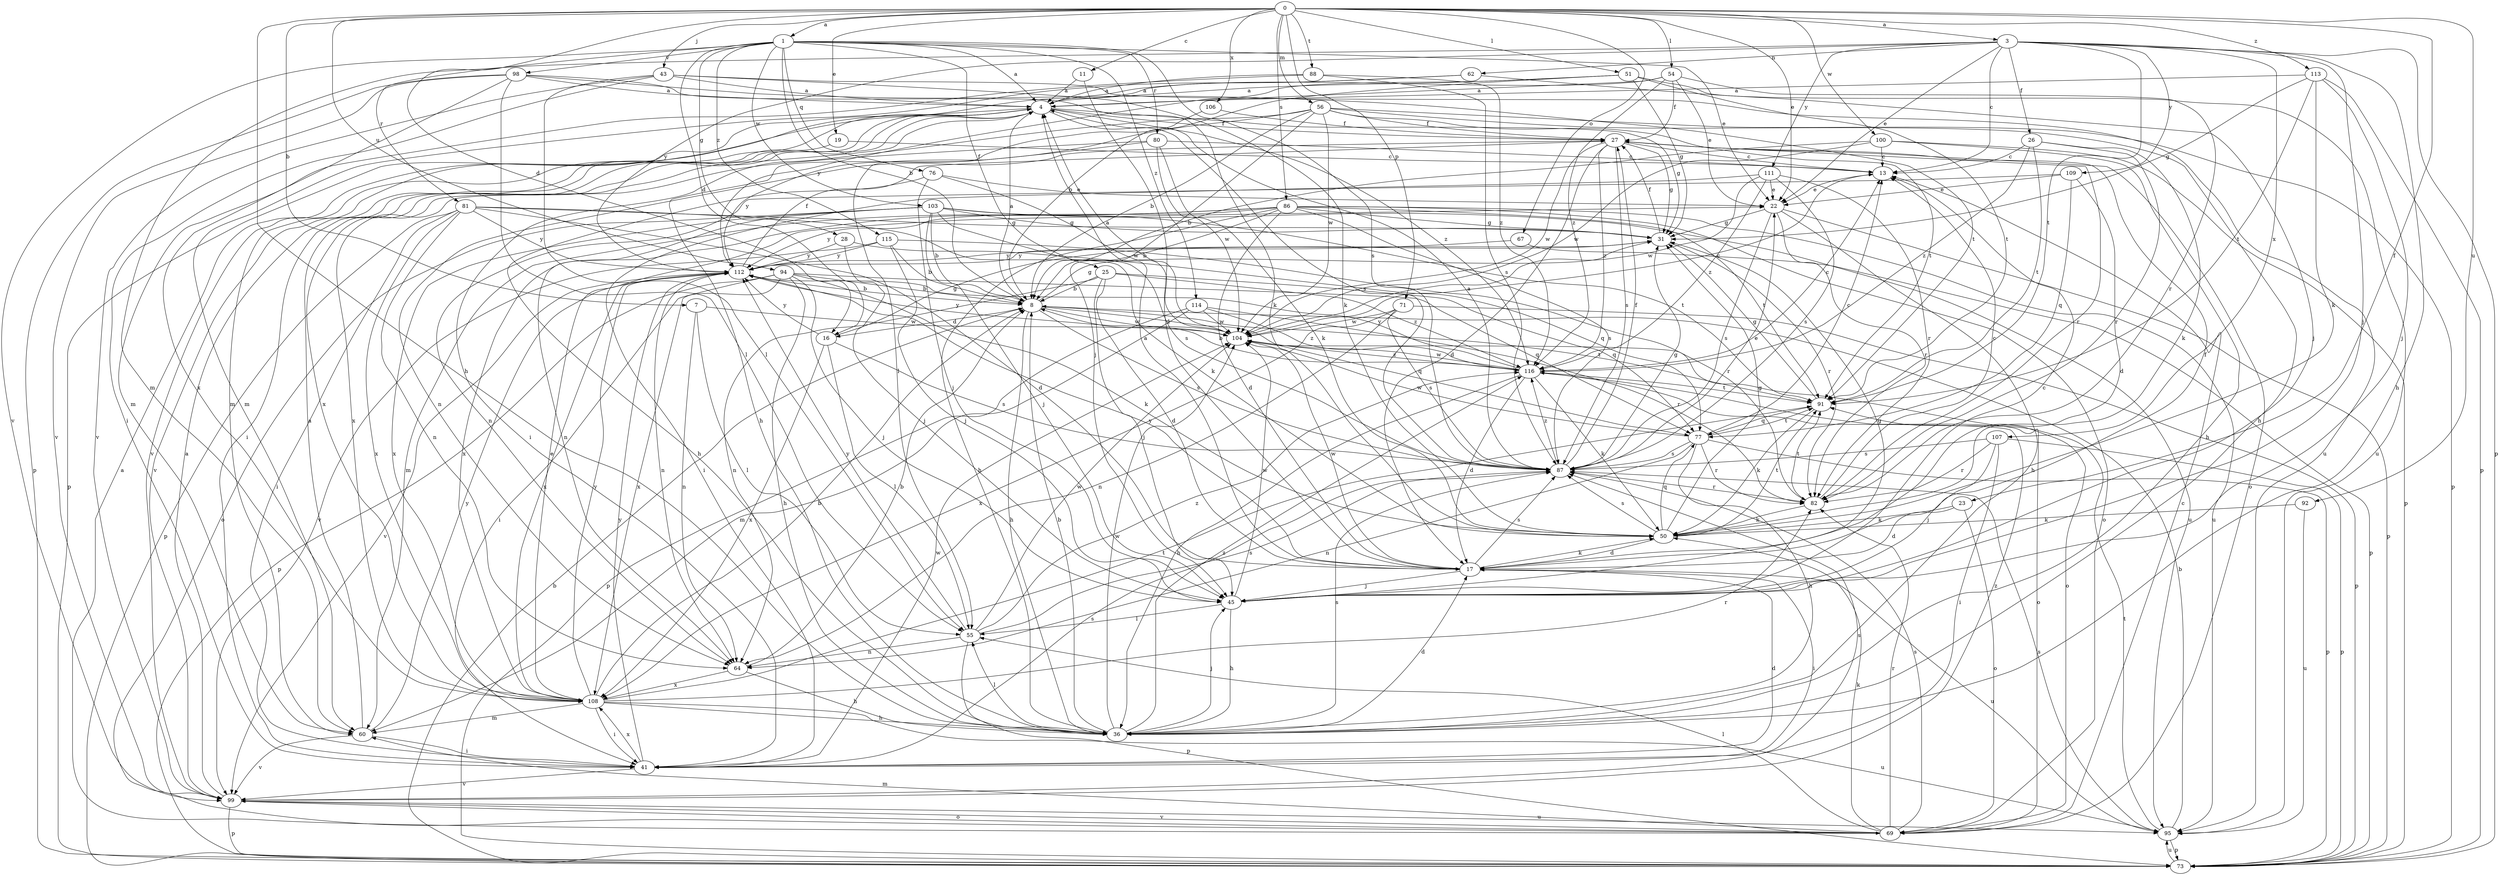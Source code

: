strict digraph  {
0;
1;
3;
4;
7;
8;
11;
13;
16;
17;
19;
22;
23;
25;
26;
27;
28;
31;
36;
41;
43;
45;
50;
51;
54;
55;
56;
60;
62;
64;
67;
69;
71;
73;
76;
77;
80;
81;
82;
86;
87;
88;
91;
92;
94;
95;
98;
99;
100;
103;
104;
106;
107;
108;
109;
111;
112;
113;
114;
115;
116;
0 -> 1  [label=a];
0 -> 3  [label=a];
0 -> 7  [label=b];
0 -> 11  [label=c];
0 -> 16  [label=d];
0 -> 19  [label=e];
0 -> 22  [label=e];
0 -> 23  [label=f];
0 -> 36  [label=h];
0 -> 43  [label=j];
0 -> 51  [label=l];
0 -> 54  [label=l];
0 -> 56  [label=m];
0 -> 67  [label=o];
0 -> 71  [label=p];
0 -> 86  [label=s];
0 -> 88  [label=t];
0 -> 92  [label=u];
0 -> 94  [label=u];
0 -> 100  [label=w];
0 -> 106  [label=x];
0 -> 113  [label=z];
1 -> 4  [label=a];
1 -> 8  [label=b];
1 -> 16  [label=d];
1 -> 22  [label=e];
1 -> 25  [label=f];
1 -> 28  [label=g];
1 -> 76  [label=q];
1 -> 80  [label=r];
1 -> 81  [label=r];
1 -> 87  [label=s];
1 -> 98  [label=v];
1 -> 99  [label=v];
1 -> 103  [label=w];
1 -> 114  [label=z];
1 -> 115  [label=z];
3 -> 13  [label=c];
3 -> 22  [label=e];
3 -> 26  [label=f];
3 -> 36  [label=h];
3 -> 45  [label=j];
3 -> 60  [label=m];
3 -> 62  [label=n];
3 -> 73  [label=p];
3 -> 91  [label=t];
3 -> 107  [label=x];
3 -> 109  [label=y];
3 -> 111  [label=y];
3 -> 112  [label=y];
4 -> 27  [label=f];
4 -> 31  [label=g];
4 -> 41  [label=i];
4 -> 73  [label=p];
4 -> 87  [label=s];
4 -> 99  [label=v];
4 -> 108  [label=x];
4 -> 116  [label=z];
7 -> 55  [label=l];
7 -> 64  [label=n];
7 -> 104  [label=w];
8 -> 4  [label=a];
8 -> 16  [label=d];
8 -> 31  [label=g];
8 -> 36  [label=h];
8 -> 77  [label=q];
8 -> 87  [label=s];
8 -> 91  [label=t];
8 -> 104  [label=w];
11 -> 4  [label=a];
11 -> 17  [label=d];
13 -> 22  [label=e];
16 -> 31  [label=g];
16 -> 55  [label=l];
16 -> 87  [label=s];
16 -> 108  [label=x];
16 -> 112  [label=y];
17 -> 4  [label=a];
17 -> 27  [label=f];
17 -> 41  [label=i];
17 -> 45  [label=j];
17 -> 50  [label=k];
17 -> 87  [label=s];
17 -> 95  [label=u];
17 -> 104  [label=w];
17 -> 112  [label=y];
19 -> 13  [label=c];
19 -> 99  [label=v];
22 -> 31  [label=g];
22 -> 36  [label=h];
22 -> 73  [label=p];
22 -> 82  [label=r];
22 -> 87  [label=s];
23 -> 17  [label=d];
23 -> 50  [label=k];
23 -> 69  [label=o];
25 -> 8  [label=b];
25 -> 17  [label=d];
25 -> 45  [label=j];
25 -> 64  [label=n];
25 -> 77  [label=q];
25 -> 116  [label=z];
26 -> 13  [label=c];
26 -> 50  [label=k];
26 -> 82  [label=r];
26 -> 91  [label=t];
26 -> 116  [label=z];
27 -> 13  [label=c];
27 -> 17  [label=d];
27 -> 31  [label=g];
27 -> 64  [label=n];
27 -> 69  [label=o];
27 -> 82  [label=r];
27 -> 87  [label=s];
27 -> 104  [label=w];
27 -> 116  [label=z];
28 -> 45  [label=j];
28 -> 77  [label=q];
28 -> 112  [label=y];
31 -> 27  [label=f];
31 -> 82  [label=r];
31 -> 112  [label=y];
36 -> 8  [label=b];
36 -> 17  [label=d];
36 -> 45  [label=j];
36 -> 55  [label=l];
36 -> 87  [label=s];
36 -> 104  [label=w];
36 -> 116  [label=z];
41 -> 17  [label=d];
41 -> 87  [label=s];
41 -> 99  [label=v];
41 -> 104  [label=w];
41 -> 108  [label=x];
41 -> 112  [label=y];
43 -> 4  [label=a];
43 -> 41  [label=i];
43 -> 50  [label=k];
43 -> 55  [label=l];
43 -> 95  [label=u];
43 -> 99  [label=v];
45 -> 13  [label=c];
45 -> 31  [label=g];
45 -> 36  [label=h];
45 -> 55  [label=l];
45 -> 104  [label=w];
50 -> 17  [label=d];
50 -> 31  [label=g];
50 -> 77  [label=q];
50 -> 87  [label=s];
50 -> 91  [label=t];
51 -> 4  [label=a];
51 -> 8  [label=b];
51 -> 31  [label=g];
51 -> 91  [label=t];
51 -> 95  [label=u];
51 -> 112  [label=y];
54 -> 4  [label=a];
54 -> 22  [label=e];
54 -> 27  [label=f];
54 -> 60  [label=m];
54 -> 82  [label=r];
54 -> 116  [label=z];
55 -> 64  [label=n];
55 -> 73  [label=p];
55 -> 87  [label=s];
55 -> 104  [label=w];
55 -> 112  [label=y];
55 -> 116  [label=z];
56 -> 8  [label=b];
56 -> 27  [label=f];
56 -> 36  [label=h];
56 -> 41  [label=i];
56 -> 45  [label=j];
56 -> 55  [label=l];
56 -> 73  [label=p];
56 -> 91  [label=t];
56 -> 104  [label=w];
60 -> 4  [label=a];
60 -> 41  [label=i];
60 -> 99  [label=v];
60 -> 112  [label=y];
62 -> 4  [label=a];
62 -> 45  [label=j];
62 -> 60  [label=m];
64 -> 8  [label=b];
64 -> 36  [label=h];
64 -> 108  [label=x];
67 -> 73  [label=p];
67 -> 112  [label=y];
69 -> 4  [label=a];
69 -> 13  [label=c];
69 -> 50  [label=k];
69 -> 55  [label=l];
69 -> 60  [label=m];
69 -> 82  [label=r];
69 -> 87  [label=s];
69 -> 99  [label=v];
71 -> 64  [label=n];
71 -> 73  [label=p];
71 -> 87  [label=s];
71 -> 104  [label=w];
71 -> 108  [label=x];
73 -> 8  [label=b];
73 -> 95  [label=u];
76 -> 22  [label=e];
76 -> 36  [label=h];
76 -> 45  [label=j];
76 -> 104  [label=w];
77 -> 13  [label=c];
77 -> 36  [label=h];
77 -> 64  [label=n];
77 -> 73  [label=p];
77 -> 82  [label=r];
77 -> 87  [label=s];
77 -> 91  [label=t];
77 -> 104  [label=w];
80 -> 13  [label=c];
80 -> 50  [label=k];
80 -> 104  [label=w];
80 -> 108  [label=x];
80 -> 112  [label=y];
81 -> 17  [label=d];
81 -> 31  [label=g];
81 -> 41  [label=i];
81 -> 50  [label=k];
81 -> 64  [label=n];
81 -> 73  [label=p];
81 -> 108  [label=x];
81 -> 112  [label=y];
82 -> 13  [label=c];
82 -> 50  [label=k];
82 -> 91  [label=t];
86 -> 8  [label=b];
86 -> 17  [label=d];
86 -> 31  [label=g];
86 -> 36  [label=h];
86 -> 60  [label=m];
86 -> 69  [label=o];
86 -> 87  [label=s];
86 -> 91  [label=t];
86 -> 95  [label=u];
86 -> 108  [label=x];
86 -> 112  [label=y];
87 -> 4  [label=a];
87 -> 22  [label=e];
87 -> 27  [label=f];
87 -> 31  [label=g];
87 -> 82  [label=r];
87 -> 116  [label=z];
88 -> 4  [label=a];
88 -> 60  [label=m];
88 -> 87  [label=s];
88 -> 116  [label=z];
91 -> 31  [label=g];
91 -> 50  [label=k];
91 -> 77  [label=q];
92 -> 50  [label=k];
92 -> 95  [label=u];
94 -> 8  [label=b];
94 -> 36  [label=h];
94 -> 41  [label=i];
94 -> 45  [label=j];
94 -> 50  [label=k];
94 -> 73  [label=p];
94 -> 77  [label=q];
94 -> 108  [label=x];
95 -> 8  [label=b];
95 -> 73  [label=p];
95 -> 87  [label=s];
95 -> 91  [label=t];
98 -> 4  [label=a];
98 -> 50  [label=k];
98 -> 55  [label=l];
98 -> 73  [label=p];
98 -> 91  [label=t];
98 -> 99  [label=v];
98 -> 108  [label=x];
99 -> 4  [label=a];
99 -> 69  [label=o];
99 -> 73  [label=p];
99 -> 87  [label=s];
99 -> 95  [label=u];
99 -> 116  [label=z];
100 -> 8  [label=b];
100 -> 13  [label=c];
100 -> 36  [label=h];
100 -> 73  [label=p];
100 -> 104  [label=w];
103 -> 8  [label=b];
103 -> 31  [label=g];
103 -> 45  [label=j];
103 -> 64  [label=n];
103 -> 69  [label=o];
103 -> 87  [label=s];
103 -> 91  [label=t];
103 -> 95  [label=u];
103 -> 108  [label=x];
104 -> 4  [label=a];
104 -> 13  [label=c];
104 -> 69  [label=o];
104 -> 112  [label=y];
104 -> 116  [label=z];
106 -> 27  [label=f];
106 -> 36  [label=h];
107 -> 41  [label=i];
107 -> 45  [label=j];
107 -> 73  [label=p];
107 -> 82  [label=r];
107 -> 87  [label=s];
108 -> 8  [label=b];
108 -> 22  [label=e];
108 -> 36  [label=h];
108 -> 41  [label=i];
108 -> 60  [label=m];
108 -> 82  [label=r];
108 -> 91  [label=t];
108 -> 95  [label=u];
108 -> 112  [label=y];
109 -> 17  [label=d];
109 -> 22  [label=e];
109 -> 64  [label=n];
109 -> 77  [label=q];
111 -> 22  [label=e];
111 -> 41  [label=i];
111 -> 82  [label=r];
111 -> 87  [label=s];
111 -> 104  [label=w];
111 -> 116  [label=z];
112 -> 8  [label=b];
112 -> 27  [label=f];
112 -> 64  [label=n];
112 -> 99  [label=v];
112 -> 108  [label=x];
113 -> 4  [label=a];
113 -> 31  [label=g];
113 -> 45  [label=j];
113 -> 50  [label=k];
113 -> 73  [label=p];
113 -> 91  [label=t];
114 -> 60  [label=m];
114 -> 73  [label=p];
114 -> 82  [label=r];
114 -> 104  [label=w];
114 -> 116  [label=z];
115 -> 8  [label=b];
115 -> 45  [label=j];
115 -> 82  [label=r];
115 -> 99  [label=v];
115 -> 112  [label=y];
116 -> 8  [label=b];
116 -> 13  [label=c];
116 -> 17  [label=d];
116 -> 36  [label=h];
116 -> 50  [label=k];
116 -> 69  [label=o];
116 -> 91  [label=t];
116 -> 104  [label=w];
116 -> 112  [label=y];
}
